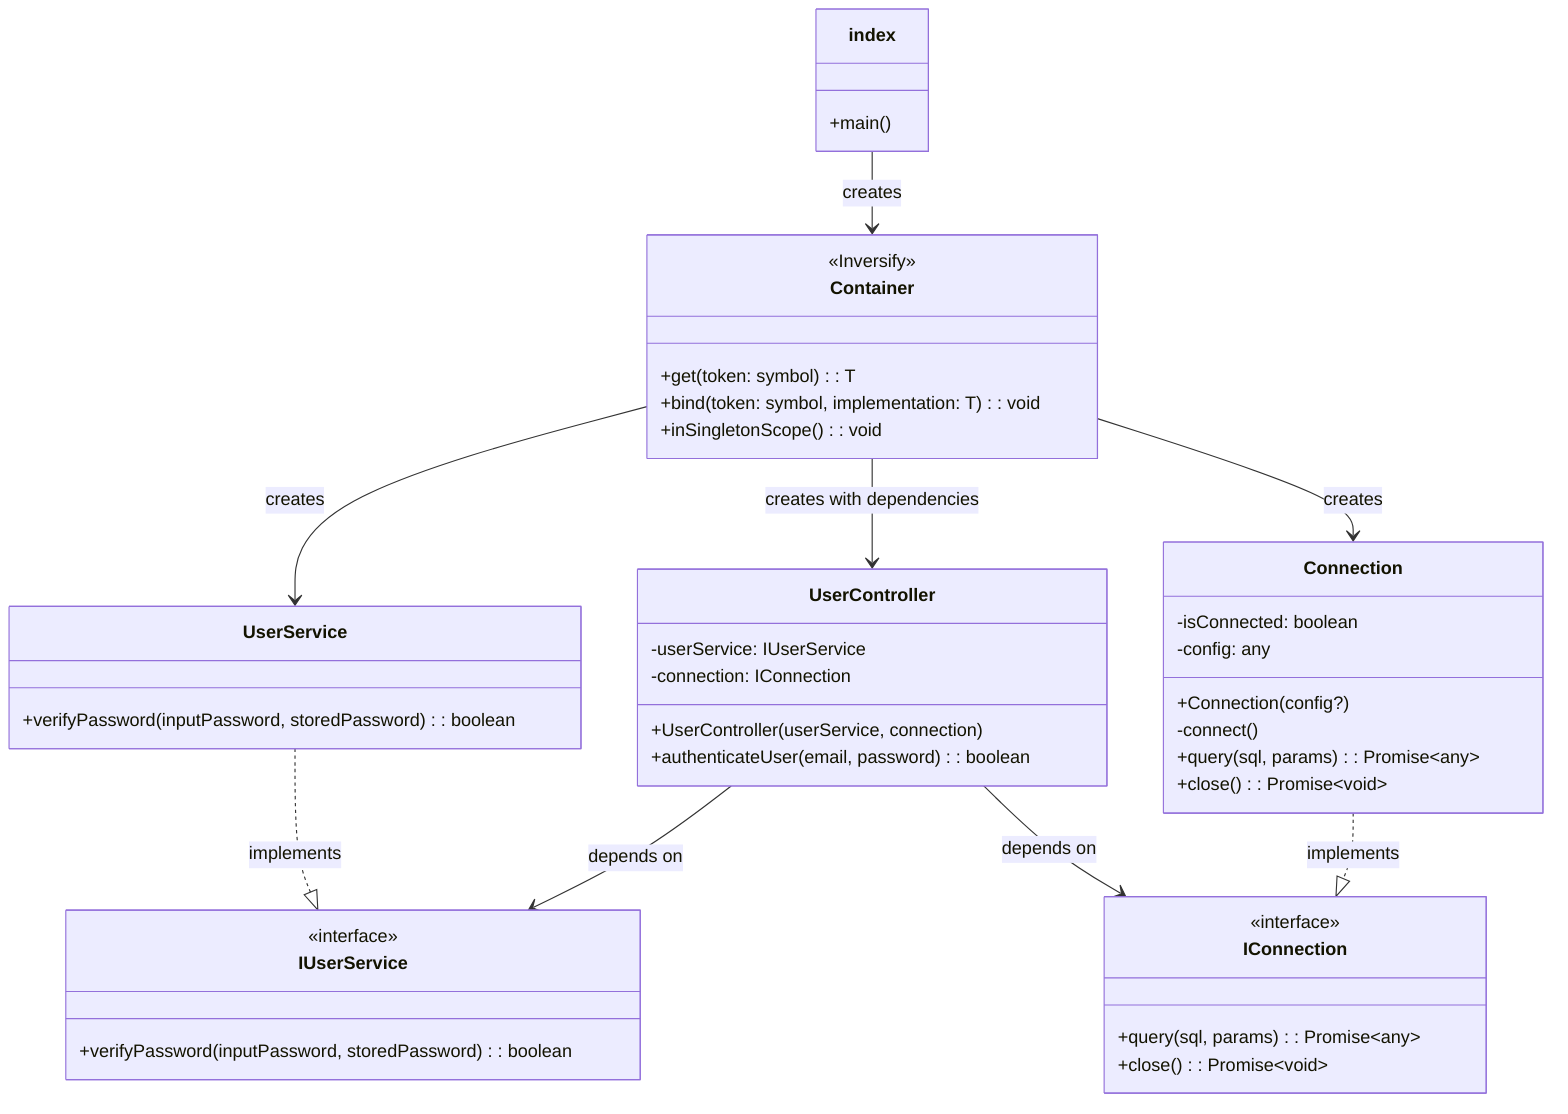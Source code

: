 classDiagram
    class index {
        +main()
    }

    class Container {
        <<Inversify>>
        +get<T>(token: symbol): T
        +bind<T>(token: symbol, implementation: T): void
        +inSingletonScope(): void
    }

    class UserController {
        -userService: IUserService
        -connection: IConnection
        +UserController(userService, connection)
        +authenticateUser(email, password): boolean
    }

    class IUserService {
        <<interface>>
        +verifyPassword(inputPassword, storedPassword): boolean
    }

    class UserService {
        +verifyPassword(inputPassword, storedPassword): boolean
    }

    class IConnection {
        <<interface>>
        +query(sql, params): Promise~any~
        +close(): Promise~void~
    }

    class Connection {
        -isConnected: boolean
        -config: any
        +Connection(config?)
        -connect()
        +query(sql, params): Promise~any~
        +close(): Promise~void~
    }

    %% Dependencies - Better Practice: Dependency Injection
    index --> Container : creates

    Container --> UserService : creates
    Container --> UserController : creates with dependencies
    Container --> Connection : creates
    
    %% Interface Implementation
    UserService ..<| IUserService : implements
    Connection ..<| IConnection : implements

    %% Controller consumes dependencies
    UserController --> IUserService : depends on
    UserController --> IConnection : depends on